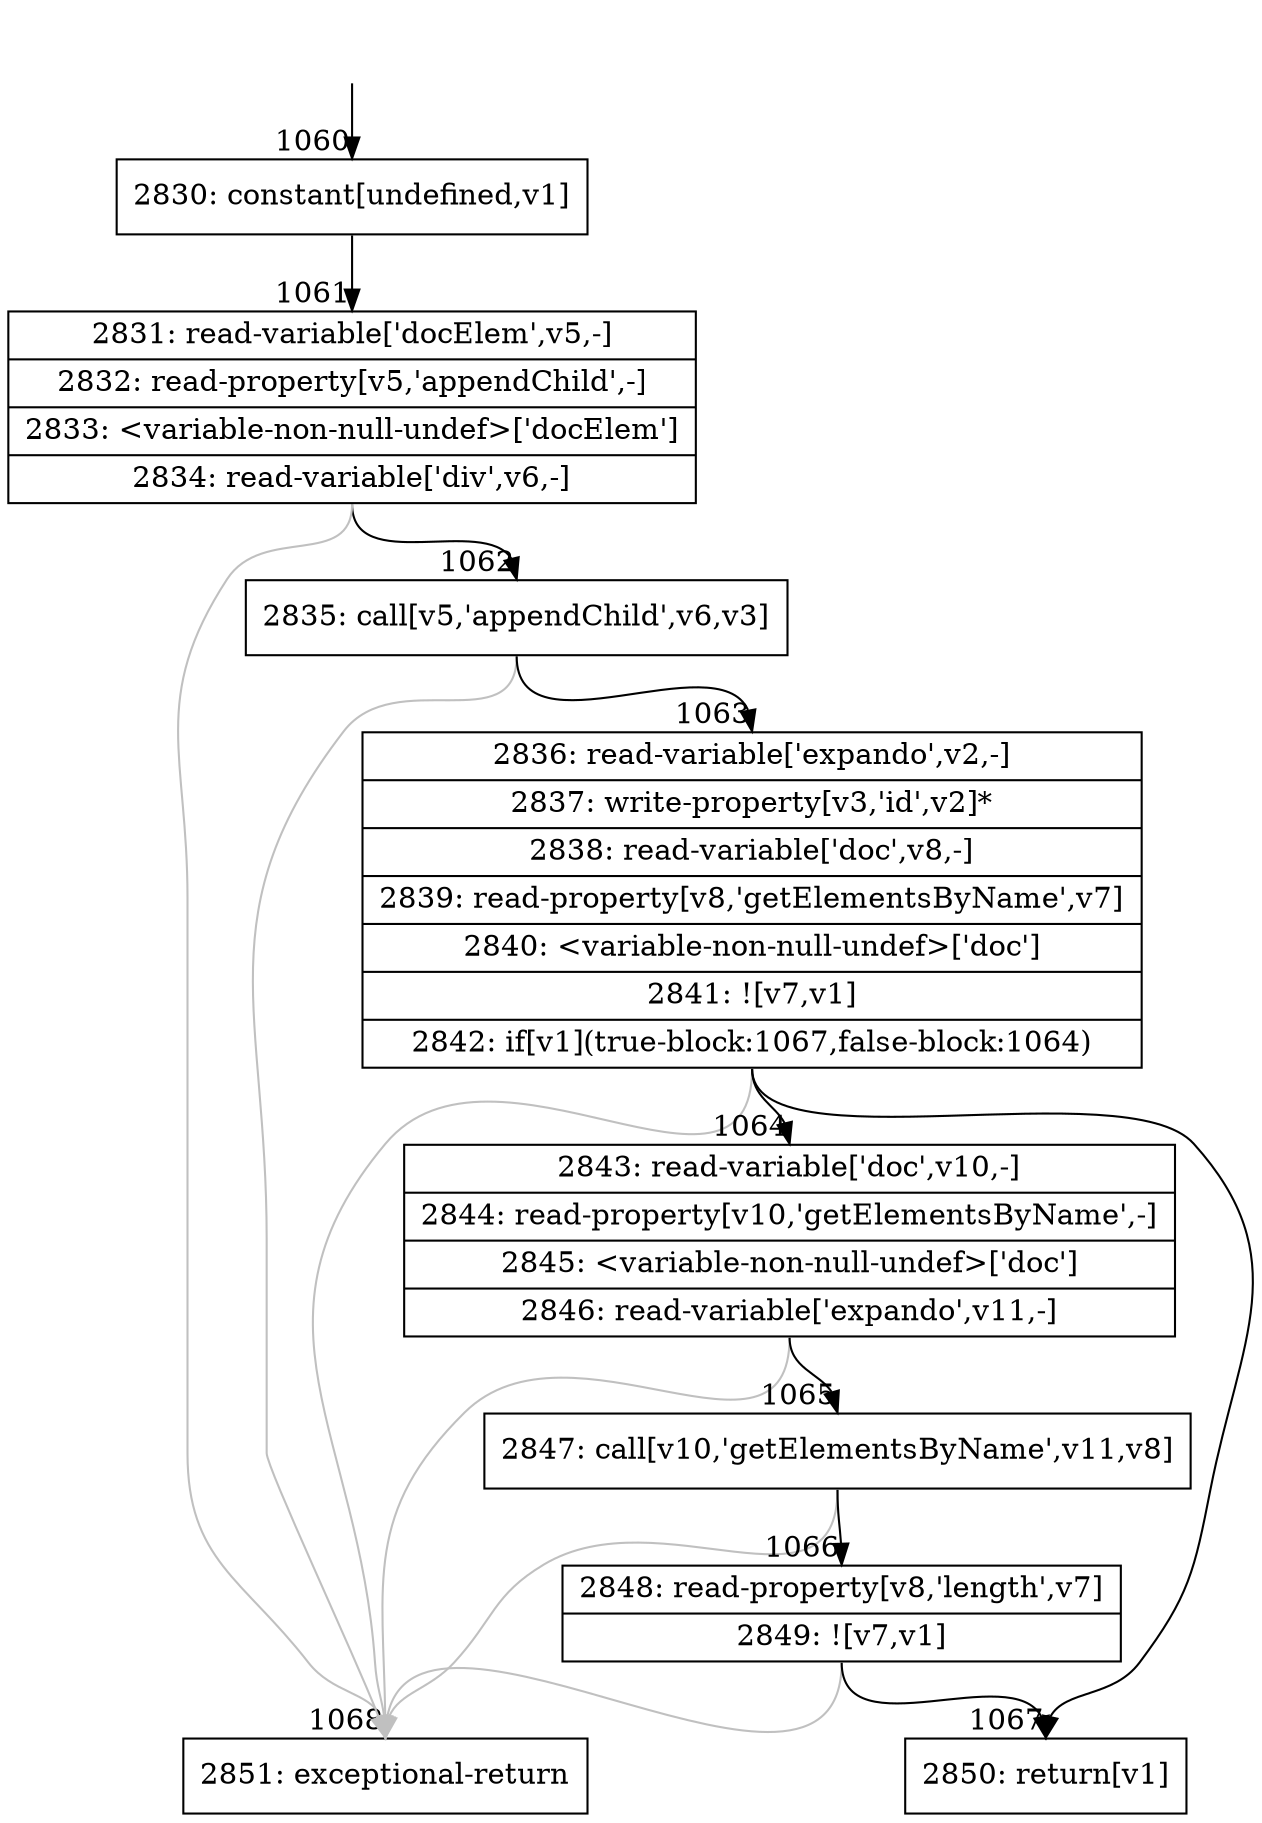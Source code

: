 digraph {
rankdir="TD"
BB_entry81[shape=none,label=""];
BB_entry81 -> BB1060 [tailport=s, headport=n, headlabel="    1060"]
BB1060 [shape=record label="{2830: constant[undefined,v1]}" ] 
BB1060 -> BB1061 [tailport=s, headport=n, headlabel="      1061"]
BB1061 [shape=record label="{2831: read-variable['docElem',v5,-]|2832: read-property[v5,'appendChild',-]|2833: \<variable-non-null-undef\>['docElem']|2834: read-variable['div',v6,-]}" ] 
BB1061 -> BB1062 [tailport=s, headport=n, headlabel="      1062"]
BB1061 -> BB1068 [tailport=s, headport=n, color=gray, headlabel="      1068"]
BB1062 [shape=record label="{2835: call[v5,'appendChild',v6,v3]}" ] 
BB1062 -> BB1063 [tailport=s, headport=n, headlabel="      1063"]
BB1062 -> BB1068 [tailport=s, headport=n, color=gray]
BB1063 [shape=record label="{2836: read-variable['expando',v2,-]|2837: write-property[v3,'id',v2]*|2838: read-variable['doc',v8,-]|2839: read-property[v8,'getElementsByName',v7]|2840: \<variable-non-null-undef\>['doc']|2841: ![v7,v1]|2842: if[v1](true-block:1067,false-block:1064)}" ] 
BB1063 -> BB1067 [tailport=s, headport=n, headlabel="      1067"]
BB1063 -> BB1064 [tailport=s, headport=n, headlabel="      1064"]
BB1063 -> BB1068 [tailport=s, headport=n, color=gray]
BB1064 [shape=record label="{2843: read-variable['doc',v10,-]|2844: read-property[v10,'getElementsByName',-]|2845: \<variable-non-null-undef\>['doc']|2846: read-variable['expando',v11,-]}" ] 
BB1064 -> BB1065 [tailport=s, headport=n, headlabel="      1065"]
BB1064 -> BB1068 [tailport=s, headport=n, color=gray]
BB1065 [shape=record label="{2847: call[v10,'getElementsByName',v11,v8]}" ] 
BB1065 -> BB1066 [tailport=s, headport=n, headlabel="      1066"]
BB1065 -> BB1068 [tailport=s, headport=n, color=gray]
BB1066 [shape=record label="{2848: read-property[v8,'length',v7]|2849: ![v7,v1]}" ] 
BB1066 -> BB1067 [tailport=s, headport=n]
BB1066 -> BB1068 [tailport=s, headport=n, color=gray]
BB1067 [shape=record label="{2850: return[v1]}" ] 
BB1068 [shape=record label="{2851: exceptional-return}" ] 
}
